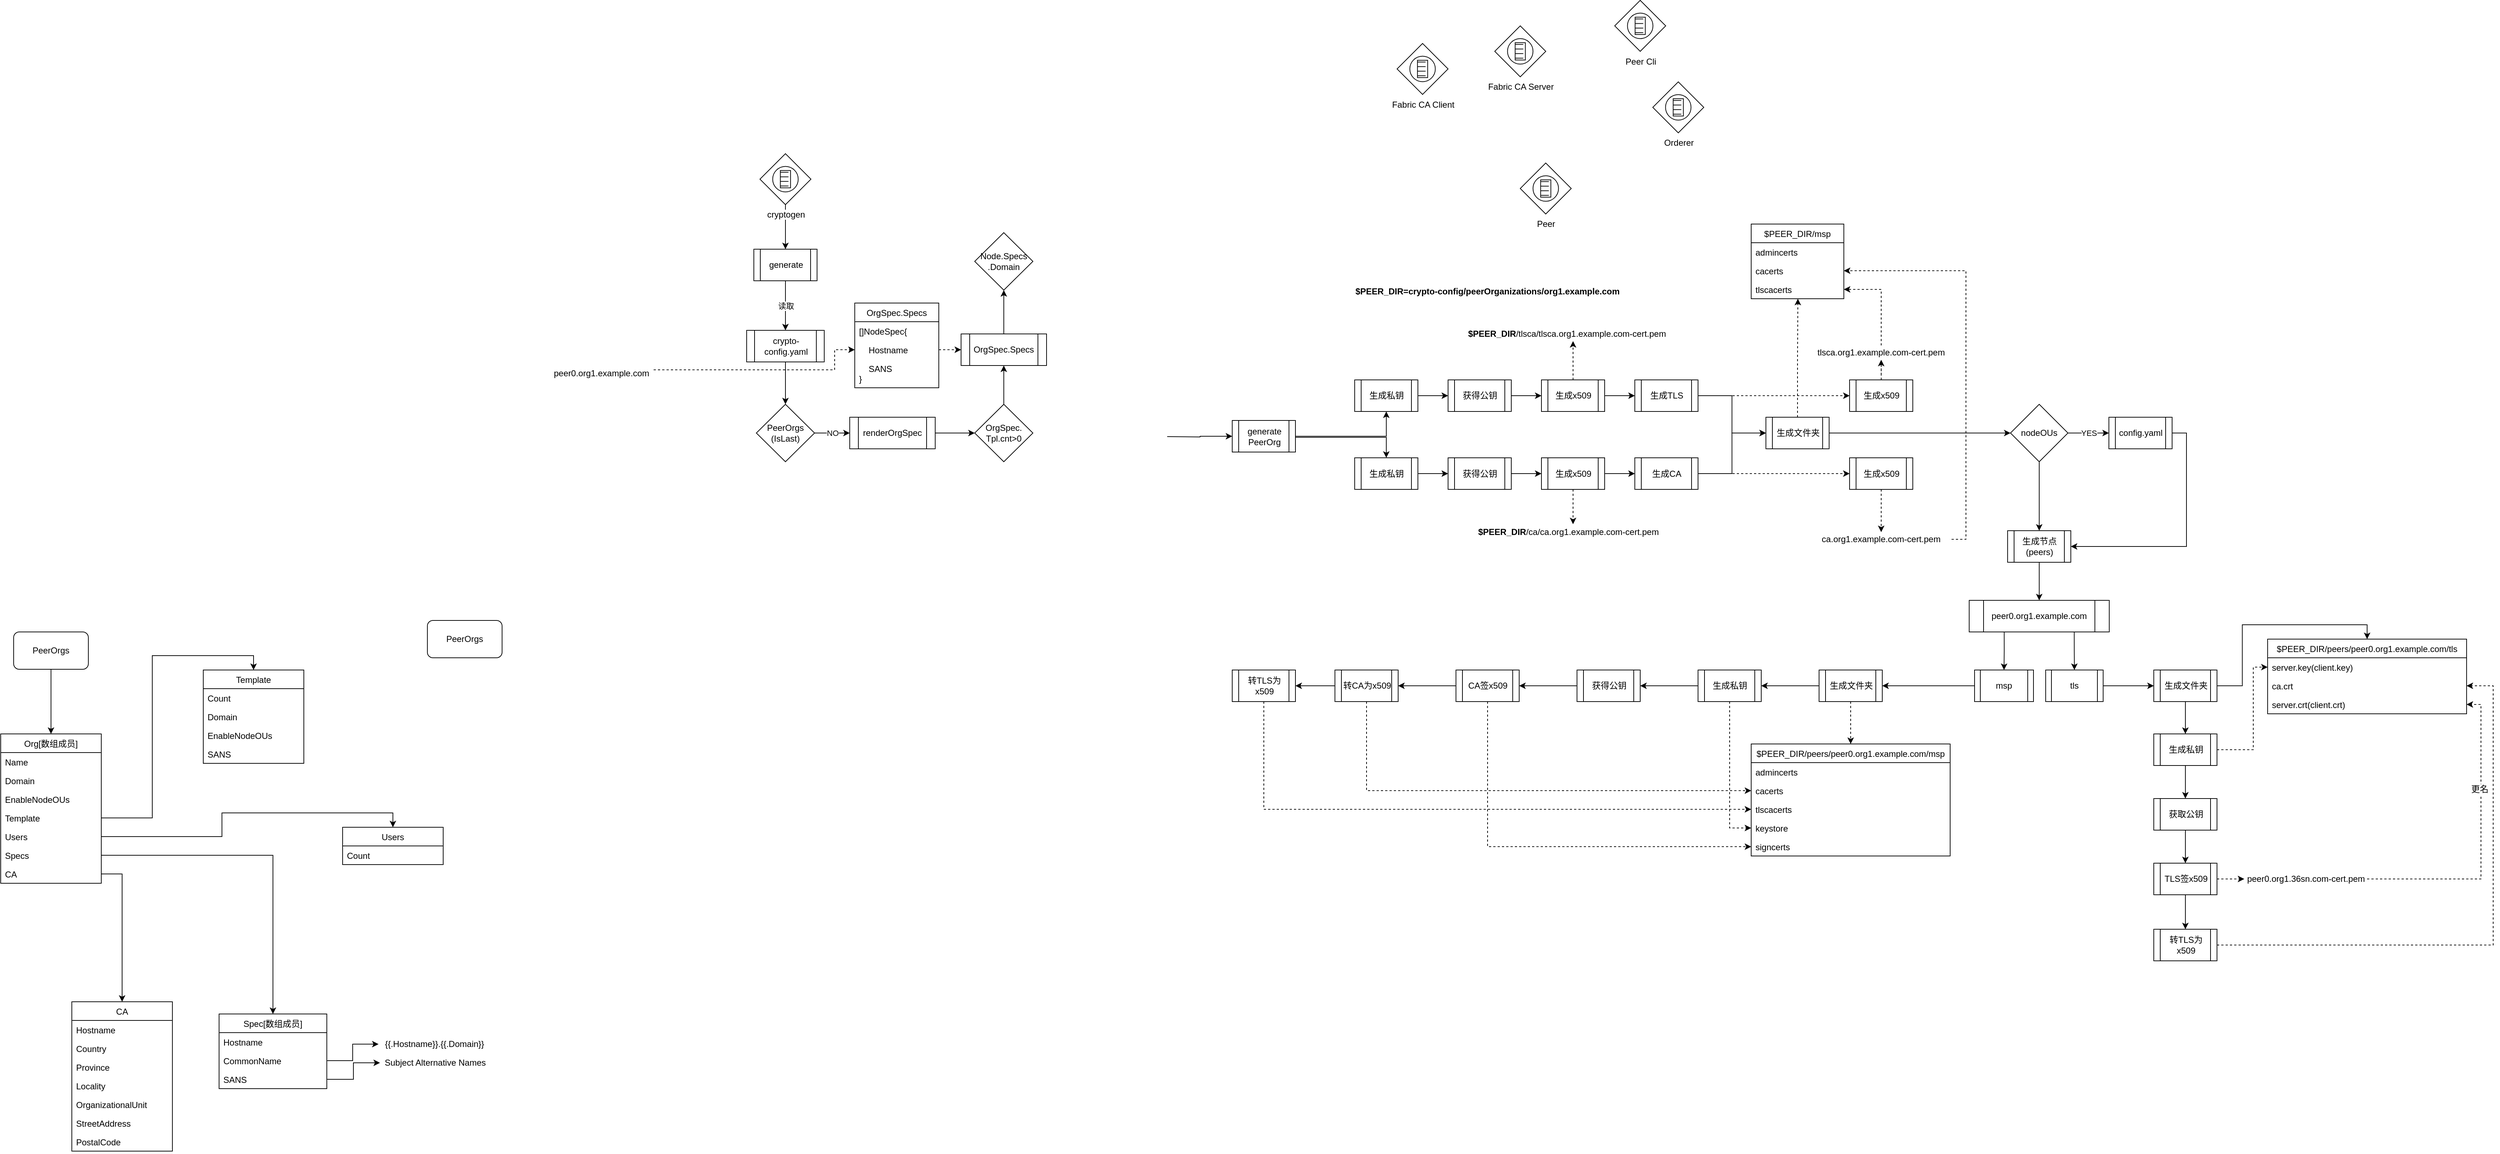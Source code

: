 <mxfile version="12.4.1" type="github" pages="1">
  <diagram id="f92AYcMgAs4UJ2Xm7mpZ" name="第 1 页">
    <mxGraphModel dx="3422" dy="794" grid="0" gridSize="10" guides="1" tooltips="1" connect="1" arrows="1" fold="1" page="0" pageScale="1" pageWidth="827" pageHeight="1169" math="0" shadow="0">
      <root>
        <mxCell id="0"/>
        <mxCell id="1" parent="0"/>
        <mxCell id="DQnRa8WI4qb7TQZ2dNu7-1" value="Fabric CA Server" style="shape=mxgraph.bpmn.shape;html=1;verticalLabelPosition=bottom;labelBackgroundColor=#ffffff;verticalAlign=top;align=center;perimeter=rhombusPerimeter;background=gateway;outlineConnect=0;outline=standard;symbol=conditional;" parent="1" vertex="1">
          <mxGeometry x="248" y="334" width="71" height="71" as="geometry"/>
        </mxCell>
        <mxCell id="DQnRa8WI4qb7TQZ2dNu7-2" value="Orderer" style="shape=mxgraph.bpmn.shape;html=1;verticalLabelPosition=bottom;labelBackgroundColor=#ffffff;verticalAlign=top;align=center;perimeter=rhombusPerimeter;background=gateway;outlineConnect=0;outline=standard;symbol=conditional;" parent="1" vertex="1">
          <mxGeometry x="468" y="412" width="71" height="71" as="geometry"/>
        </mxCell>
        <mxCell id="DQnRa8WI4qb7TQZ2dNu7-3" value="Peer&lt;br&gt;" style="shape=mxgraph.bpmn.shape;html=1;verticalLabelPosition=bottom;labelBackgroundColor=#ffffff;verticalAlign=top;align=center;perimeter=rhombusPerimeter;background=gateway;outlineConnect=0;outline=standard;symbol=conditional;" parent="1" vertex="1">
          <mxGeometry x="283.5" y="525" width="71" height="71" as="geometry"/>
        </mxCell>
        <mxCell id="DQnRa8WI4qb7TQZ2dNu7-4" value="Fabric CA Client&lt;br&gt;" style="shape=mxgraph.bpmn.shape;html=1;verticalLabelPosition=bottom;labelBackgroundColor=#ffffff;verticalAlign=top;align=center;perimeter=rhombusPerimeter;background=gateway;outlineConnect=0;outline=standard;symbol=conditional;" parent="1" vertex="1">
          <mxGeometry x="112" y="358.5" width="71" height="71" as="geometry"/>
        </mxCell>
        <mxCell id="DQnRa8WI4qb7TQZ2dNu7-5" value="Peer Cli" style="shape=mxgraph.bpmn.shape;html=1;verticalLabelPosition=bottom;labelBackgroundColor=#ffffff;verticalAlign=top;align=center;perimeter=rhombusPerimeter;background=gateway;outlineConnect=0;outline=standard;symbol=conditional;" parent="1" vertex="1">
          <mxGeometry x="415" y="298.5" width="71" height="71" as="geometry"/>
        </mxCell>
        <mxCell id="DQnRa8WI4qb7TQZ2dNu7-8" style="edgeStyle=orthogonalEdgeStyle;rounded=0;orthogonalLoop=1;jettySize=auto;html=1;exitX=0.994;exitY=0.534;exitDx=0;exitDy=0;exitPerimeter=0;" parent="1" source="2XtKdSQXf2IN935TtIKF-2" target="DQnRa8WI4qb7TQZ2dNu7-7" edge="1">
          <mxGeometry relative="1" as="geometry">
            <mxPoint x="-500" y="907" as="sourcePoint"/>
          </mxGeometry>
        </mxCell>
        <mxCell id="DQnRa8WI4qb7TQZ2dNu7-23" style="edgeStyle=orthogonalEdgeStyle;rounded=0;orthogonalLoop=1;jettySize=auto;html=1;exitX=1;exitY=0.5;exitDx=0;exitDy=0;" parent="1" source="2XtKdSQXf2IN935TtIKF-2" target="DQnRa8WI4qb7TQZ2dNu7-17" edge="1">
          <mxGeometry relative="1" as="geometry">
            <mxPoint x="-500" y="907" as="sourcePoint"/>
          </mxGeometry>
        </mxCell>
        <mxCell id="DQnRa8WI4qb7TQZ2dNu7-12" style="edgeStyle=orthogonalEdgeStyle;rounded=0;orthogonalLoop=1;jettySize=auto;html=1;exitX=1;exitY=0.5;exitDx=0;exitDy=0;" parent="1" source="DQnRa8WI4qb7TQZ2dNu7-7" target="DQnRa8WI4qb7TQZ2dNu7-10" edge="1">
          <mxGeometry relative="1" as="geometry"/>
        </mxCell>
        <mxCell id="DQnRa8WI4qb7TQZ2dNu7-7" value="生成私钥" style="shape=process;whiteSpace=wrap;html=1;backgroundOutline=1;" parent="1" vertex="1">
          <mxGeometry x="53" y="935.5" width="88" height="44" as="geometry"/>
        </mxCell>
        <mxCell id="DQnRa8WI4qb7TQZ2dNu7-13" style="edgeStyle=orthogonalEdgeStyle;rounded=0;orthogonalLoop=1;jettySize=auto;html=1;exitX=1;exitY=0.5;exitDx=0;exitDy=0;" parent="1" source="DQnRa8WI4qb7TQZ2dNu7-10" target="DQnRa8WI4qb7TQZ2dNu7-11" edge="1">
          <mxGeometry relative="1" as="geometry"/>
        </mxCell>
        <mxCell id="DQnRa8WI4qb7TQZ2dNu7-10" value="获得公钥" style="shape=process;whiteSpace=wrap;html=1;backgroundOutline=1;" parent="1" vertex="1">
          <mxGeometry x="183" y="935.5" width="88" height="44" as="geometry"/>
        </mxCell>
        <mxCell id="DQnRa8WI4qb7TQZ2dNu7-15" style="edgeStyle=orthogonalEdgeStyle;rounded=0;orthogonalLoop=1;jettySize=auto;html=1;exitX=1;exitY=0.5;exitDx=0;exitDy=0;" parent="1" source="DQnRa8WI4qb7TQZ2dNu7-11" target="DQnRa8WI4qb7TQZ2dNu7-14" edge="1">
          <mxGeometry relative="1" as="geometry"/>
        </mxCell>
        <mxCell id="DQnRa8WI4qb7TQZ2dNu7-25" style="edgeStyle=orthogonalEdgeStyle;rounded=0;orthogonalLoop=1;jettySize=auto;html=1;exitX=0.5;exitY=1;exitDx=0;exitDy=0;dashed=1;" parent="1" source="DQnRa8WI4qb7TQZ2dNu7-11" edge="1">
          <mxGeometry relative="1" as="geometry">
            <mxPoint x="357" y="1028" as="targetPoint"/>
            <Array as="points">
              <mxPoint x="357" y="993"/>
              <mxPoint x="357" y="993"/>
            </Array>
          </mxGeometry>
        </mxCell>
        <mxCell id="DQnRa8WI4qb7TQZ2dNu7-11" value="生成x509" style="shape=process;whiteSpace=wrap;html=1;backgroundOutline=1;" parent="1" vertex="1">
          <mxGeometry x="313" y="935.5" width="88" height="44" as="geometry"/>
        </mxCell>
        <mxCell id="iKKrUd_esFu9r2qwNutK-3" style="edgeStyle=orthogonalEdgeStyle;rounded=0;orthogonalLoop=1;jettySize=auto;html=1;exitX=1;exitY=0.5;exitDx=0;exitDy=0;entryX=0;entryY=0.5;entryDx=0;entryDy=0;" parent="1" source="DQnRa8WI4qb7TQZ2dNu7-14" target="iKKrUd_esFu9r2qwNutK-1" edge="1">
          <mxGeometry relative="1" as="geometry"/>
        </mxCell>
        <mxCell id="iKKrUd_esFu9r2qwNutK-34" style="edgeStyle=orthogonalEdgeStyle;rounded=0;orthogonalLoop=1;jettySize=auto;html=1;exitX=1;exitY=0.5;exitDx=0;exitDy=0;dashed=1;" parent="1" source="DQnRa8WI4qb7TQZ2dNu7-14" target="iKKrUd_esFu9r2qwNutK-13" edge="1">
          <mxGeometry relative="1" as="geometry"/>
        </mxCell>
        <mxCell id="DQnRa8WI4qb7TQZ2dNu7-14" value="生成CA" style="shape=process;whiteSpace=wrap;html=1;backgroundOutline=1;" parent="1" vertex="1">
          <mxGeometry x="443" y="935.5" width="88" height="44" as="geometry"/>
        </mxCell>
        <mxCell id="DQnRa8WI4qb7TQZ2dNu7-16" style="edgeStyle=orthogonalEdgeStyle;rounded=0;orthogonalLoop=1;jettySize=auto;html=1;exitX=1;exitY=0.5;exitDx=0;exitDy=0;" parent="1" source="DQnRa8WI4qb7TQZ2dNu7-17" target="DQnRa8WI4qb7TQZ2dNu7-19" edge="1">
          <mxGeometry relative="1" as="geometry"/>
        </mxCell>
        <mxCell id="DQnRa8WI4qb7TQZ2dNu7-17" value="生成私钥" style="shape=process;whiteSpace=wrap;html=1;backgroundOutline=1;" parent="1" vertex="1">
          <mxGeometry x="53" y="827" width="88" height="44" as="geometry"/>
        </mxCell>
        <mxCell id="DQnRa8WI4qb7TQZ2dNu7-18" style="edgeStyle=orthogonalEdgeStyle;rounded=0;orthogonalLoop=1;jettySize=auto;html=1;exitX=1;exitY=0.5;exitDx=0;exitDy=0;" parent="1" source="DQnRa8WI4qb7TQZ2dNu7-19" target="DQnRa8WI4qb7TQZ2dNu7-21" edge="1">
          <mxGeometry relative="1" as="geometry"/>
        </mxCell>
        <mxCell id="DQnRa8WI4qb7TQZ2dNu7-19" value="获得公钥" style="shape=process;whiteSpace=wrap;html=1;backgroundOutline=1;" parent="1" vertex="1">
          <mxGeometry x="183" y="827" width="88" height="44" as="geometry"/>
        </mxCell>
        <mxCell id="DQnRa8WI4qb7TQZ2dNu7-20" style="edgeStyle=orthogonalEdgeStyle;rounded=0;orthogonalLoop=1;jettySize=auto;html=1;exitX=1;exitY=0.5;exitDx=0;exitDy=0;" parent="1" source="DQnRa8WI4qb7TQZ2dNu7-21" target="DQnRa8WI4qb7TQZ2dNu7-22" edge="1">
          <mxGeometry relative="1" as="geometry"/>
        </mxCell>
        <mxCell id="DQnRa8WI4qb7TQZ2dNu7-27" style="edgeStyle=orthogonalEdgeStyle;rounded=0;orthogonalLoop=1;jettySize=auto;html=1;exitX=0.5;exitY=0;exitDx=0;exitDy=0;dashed=1;" parent="1" source="DQnRa8WI4qb7TQZ2dNu7-21" target="DQnRa8WI4qb7TQZ2dNu7-26" edge="1">
          <mxGeometry relative="1" as="geometry"/>
        </mxCell>
        <mxCell id="DQnRa8WI4qb7TQZ2dNu7-21" value="生成x509" style="shape=process;whiteSpace=wrap;html=1;backgroundOutline=1;" parent="1" vertex="1">
          <mxGeometry x="313" y="827" width="88" height="44" as="geometry"/>
        </mxCell>
        <mxCell id="iKKrUd_esFu9r2qwNutK-2" style="edgeStyle=orthogonalEdgeStyle;rounded=0;orthogonalLoop=1;jettySize=auto;html=1;exitX=1;exitY=0.5;exitDx=0;exitDy=0;entryX=0;entryY=0.5;entryDx=0;entryDy=0;" parent="1" source="DQnRa8WI4qb7TQZ2dNu7-22" target="iKKrUd_esFu9r2qwNutK-1" edge="1">
          <mxGeometry relative="1" as="geometry"/>
        </mxCell>
        <mxCell id="iKKrUd_esFu9r2qwNutK-33" style="edgeStyle=orthogonalEdgeStyle;rounded=0;orthogonalLoop=1;jettySize=auto;html=1;exitX=1;exitY=0.5;exitDx=0;exitDy=0;dashed=1;" parent="1" source="DQnRa8WI4qb7TQZ2dNu7-22" target="iKKrUd_esFu9r2qwNutK-17" edge="1">
          <mxGeometry relative="1" as="geometry"/>
        </mxCell>
        <mxCell id="DQnRa8WI4qb7TQZ2dNu7-22" value="生成TLS" style="shape=process;whiteSpace=wrap;html=1;backgroundOutline=1;" parent="1" vertex="1">
          <mxGeometry x="443" y="827" width="88" height="44" as="geometry"/>
        </mxCell>
        <mxCell id="DQnRa8WI4qb7TQZ2dNu7-24" value="&lt;span style=&quot;font-weight: 700 ; text-align: center&quot;&gt;$PEER_DIR&lt;/span&gt;/ca/ca.&lt;span style=&quot;text-align: center&quot;&gt;org1.example.com-cert.pem&lt;/span&gt;" style="text;html=1;strokeColor=none;fillColor=none;align=left;verticalAlign=middle;whiteSpace=wrap;rounded=0;" parent="1" vertex="1">
          <mxGeometry x="223" y="1029" width="268" height="20" as="geometry"/>
        </mxCell>
        <mxCell id="DQnRa8WI4qb7TQZ2dNu7-26" value="&lt;span style=&quot;font-weight: 700 ; text-align: center&quot;&gt;$PEER_DIR&lt;/span&gt;/tlsca/tlsca.&lt;span style=&quot;text-align: center&quot;&gt;org1.example.com-cert.pem&lt;/span&gt;" style="text;html=1;strokeColor=none;fillColor=none;align=left;verticalAlign=middle;whiteSpace=wrap;rounded=0;" parent="1" vertex="1">
          <mxGeometry x="209" y="753" width="296" height="20" as="geometry"/>
        </mxCell>
        <mxCell id="iKKrUd_esFu9r2qwNutK-39" style="edgeStyle=orthogonalEdgeStyle;rounded=0;orthogonalLoop=1;jettySize=auto;html=1;exitX=0.5;exitY=0;exitDx=0;exitDy=0;entryX=0.504;entryY=1;entryDx=0;entryDy=0;entryPerimeter=0;dashed=1;" parent="1" source="iKKrUd_esFu9r2qwNutK-1" target="iKKrUd_esFu9r2qwNutK-8" edge="1">
          <mxGeometry relative="1" as="geometry"/>
        </mxCell>
        <mxCell id="iKKrUd_esFu9r2qwNutK-40" style="edgeStyle=orthogonalEdgeStyle;rounded=0;orthogonalLoop=1;jettySize=auto;html=1;exitX=1;exitY=0.5;exitDx=0;exitDy=0;entryX=0;entryY=0.5;entryDx=0;entryDy=0;" parent="1" source="iKKrUd_esFu9r2qwNutK-1" target="iKKrUd_esFu9r2qwNutK-41" edge="1">
          <mxGeometry relative="1" as="geometry">
            <mxPoint x="981" y="901" as="targetPoint"/>
          </mxGeometry>
        </mxCell>
        <mxCell id="iKKrUd_esFu9r2qwNutK-1" value="生成文件夹" style="shape=process;whiteSpace=wrap;html=1;backgroundOutline=1;" parent="1" vertex="1">
          <mxGeometry x="625.5" y="879" width="88" height="44" as="geometry"/>
        </mxCell>
        <mxCell id="iKKrUd_esFu9r2qwNutK-5" value="$PEER_DIR/msp" style="swimlane;fontStyle=0;childLayout=stackLayout;horizontal=1;startSize=26;fillColor=none;horizontalStack=0;resizeParent=1;resizeParentMax=0;resizeLast=0;collapsible=1;marginBottom=0;" parent="1" vertex="1">
          <mxGeometry x="605" y="610" width="129" height="104" as="geometry"/>
        </mxCell>
        <mxCell id="iKKrUd_esFu9r2qwNutK-6" value="admincerts" style="text;strokeColor=none;fillColor=none;align=left;verticalAlign=top;spacingLeft=4;spacingRight=4;overflow=hidden;rotatable=0;points=[[0,0.5],[1,0.5]];portConstraint=eastwest;" parent="iKKrUd_esFu9r2qwNutK-5" vertex="1">
          <mxGeometry y="26" width="129" height="26" as="geometry"/>
        </mxCell>
        <mxCell id="iKKrUd_esFu9r2qwNutK-7" value="cacerts" style="text;strokeColor=none;fillColor=none;align=left;verticalAlign=top;spacingLeft=4;spacingRight=4;overflow=hidden;rotatable=0;points=[[0,0.5],[1,0.5]];portConstraint=eastwest;" parent="iKKrUd_esFu9r2qwNutK-5" vertex="1">
          <mxGeometry y="52" width="129" height="26" as="geometry"/>
        </mxCell>
        <mxCell id="iKKrUd_esFu9r2qwNutK-8" value="tlscacerts" style="text;strokeColor=none;fillColor=none;align=left;verticalAlign=top;spacingLeft=4;spacingRight=4;overflow=hidden;rotatable=0;points=[[0,0.5],[1,0.5]];portConstraint=eastwest;" parent="iKKrUd_esFu9r2qwNutK-5" vertex="1">
          <mxGeometry y="78" width="129" height="26" as="geometry"/>
        </mxCell>
        <mxCell id="iKKrUd_esFu9r2qwNutK-12" value="$PEER_DIR=&lt;span style=&quot;text-align: left&quot;&gt;crypto-config/peerOrganizations/org1.example.com&lt;/span&gt;" style="text;html=1;strokeColor=none;fillColor=none;align=center;verticalAlign=middle;whiteSpace=wrap;rounded=0;fontStyle=1" parent="1" vertex="1">
          <mxGeometry x="47" y="694" width="382" height="20" as="geometry"/>
        </mxCell>
        <mxCell id="iKKrUd_esFu9r2qwNutK-35" style="edgeStyle=orthogonalEdgeStyle;rounded=0;orthogonalLoop=1;jettySize=auto;html=1;exitX=0.5;exitY=1;exitDx=0;exitDy=0;entryX=0.5;entryY=0;entryDx=0;entryDy=0;dashed=1;" parent="1" source="iKKrUd_esFu9r2qwNutK-13" target="iKKrUd_esFu9r2qwNutK-31" edge="1">
          <mxGeometry relative="1" as="geometry"/>
        </mxCell>
        <mxCell id="iKKrUd_esFu9r2qwNutK-13" value="生成x509" style="shape=process;whiteSpace=wrap;html=1;backgroundOutline=1;" parent="1" vertex="1">
          <mxGeometry x="742" y="935.5" width="88" height="44" as="geometry"/>
        </mxCell>
        <mxCell id="iKKrUd_esFu9r2qwNutK-36" style="edgeStyle=orthogonalEdgeStyle;rounded=0;orthogonalLoop=1;jettySize=auto;html=1;exitX=0.5;exitY=0;exitDx=0;exitDy=0;dashed=1;" parent="1" source="iKKrUd_esFu9r2qwNutK-17" target="iKKrUd_esFu9r2qwNutK-29" edge="1">
          <mxGeometry relative="1" as="geometry"/>
        </mxCell>
        <mxCell id="iKKrUd_esFu9r2qwNutK-17" value="生成x509" style="shape=process;whiteSpace=wrap;html=1;backgroundOutline=1;" parent="1" vertex="1">
          <mxGeometry x="742" y="827" width="88" height="44" as="geometry"/>
        </mxCell>
        <mxCell id="iKKrUd_esFu9r2qwNutK-37" style="edgeStyle=orthogonalEdgeStyle;rounded=0;orthogonalLoop=1;jettySize=auto;html=1;exitX=0.5;exitY=0;exitDx=0;exitDy=0;entryX=1;entryY=0.5;entryDx=0;entryDy=0;dashed=1;" parent="1" source="iKKrUd_esFu9r2qwNutK-29" target="iKKrUd_esFu9r2qwNutK-8" edge="1">
          <mxGeometry relative="1" as="geometry"/>
        </mxCell>
        <mxCell id="iKKrUd_esFu9r2qwNutK-29" value="&lt;span style=&quot;text-align: left&quot;&gt;tlsca.&lt;/span&gt;org1.example.com-cert.pem" style="text;html=1;strokeColor=none;fillColor=none;align=center;verticalAlign=middle;whiteSpace=wrap;rounded=0;" parent="1" vertex="1">
          <mxGeometry x="688" y="779" width="196" height="20" as="geometry"/>
        </mxCell>
        <mxCell id="iKKrUd_esFu9r2qwNutK-38" style="edgeStyle=orthogonalEdgeStyle;rounded=0;orthogonalLoop=1;jettySize=auto;html=1;exitX=1;exitY=0.5;exitDx=0;exitDy=0;entryX=1;entryY=0.5;entryDx=0;entryDy=0;dashed=1;" parent="1" source="iKKrUd_esFu9r2qwNutK-31" target="iKKrUd_esFu9r2qwNutK-7" edge="1">
          <mxGeometry relative="1" as="geometry"/>
        </mxCell>
        <mxCell id="iKKrUd_esFu9r2qwNutK-31" value="&lt;span style=&quot;text-align: left&quot;&gt;ca.&lt;/span&gt;org1.example.com-cert.pem" style="text;html=1;strokeColor=none;fillColor=none;align=center;verticalAlign=middle;whiteSpace=wrap;rounded=0;" parent="1" vertex="1">
          <mxGeometry x="688" y="1039" width="196" height="20" as="geometry"/>
        </mxCell>
        <mxCell id="iKKrUd_esFu9r2qwNutK-43" value="YES" style="edgeStyle=orthogonalEdgeStyle;rounded=0;orthogonalLoop=1;jettySize=auto;html=1;exitX=1;exitY=0.5;exitDx=0;exitDy=0;entryX=0;entryY=0.5;entryDx=0;entryDy=0;" parent="1" source="iKKrUd_esFu9r2qwNutK-41" target="iKKrUd_esFu9r2qwNutK-42" edge="1">
          <mxGeometry relative="1" as="geometry"/>
        </mxCell>
        <mxCell id="iKKrUd_esFu9r2qwNutK-45" style="edgeStyle=orthogonalEdgeStyle;rounded=0;orthogonalLoop=1;jettySize=auto;html=1;exitX=0.5;exitY=1;exitDx=0;exitDy=0;" parent="1" source="iKKrUd_esFu9r2qwNutK-41" target="iKKrUd_esFu9r2qwNutK-44" edge="1">
          <mxGeometry relative="1" as="geometry"/>
        </mxCell>
        <mxCell id="iKKrUd_esFu9r2qwNutK-41" value="nodeOUs" style="rhombus;whiteSpace=wrap;html=1;" parent="1" vertex="1">
          <mxGeometry x="966" y="861" width="80" height="80" as="geometry"/>
        </mxCell>
        <mxCell id="iKKrUd_esFu9r2qwNutK-46" style="edgeStyle=orthogonalEdgeStyle;rounded=0;orthogonalLoop=1;jettySize=auto;html=1;exitX=1;exitY=0.5;exitDx=0;exitDy=0;entryX=1;entryY=0.5;entryDx=0;entryDy=0;" parent="1" source="iKKrUd_esFu9r2qwNutK-42" target="iKKrUd_esFu9r2qwNutK-44" edge="1">
          <mxGeometry relative="1" as="geometry"/>
        </mxCell>
        <mxCell id="iKKrUd_esFu9r2qwNutK-42" value="config.yaml" style="shape=process;whiteSpace=wrap;html=1;backgroundOutline=1;" parent="1" vertex="1">
          <mxGeometry x="1103" y="879" width="88" height="44" as="geometry"/>
        </mxCell>
        <mxCell id="iKKrUd_esFu9r2qwNutK-48" style="edgeStyle=orthogonalEdgeStyle;rounded=0;orthogonalLoop=1;jettySize=auto;html=1;exitX=0.5;exitY=1;exitDx=0;exitDy=0;" parent="1" source="iKKrUd_esFu9r2qwNutK-44" target="iKKrUd_esFu9r2qwNutK-47" edge="1">
          <mxGeometry relative="1" as="geometry"/>
        </mxCell>
        <mxCell id="iKKrUd_esFu9r2qwNutK-44" value="生成节点(peers)" style="shape=process;whiteSpace=wrap;html=1;backgroundOutline=1;" parent="1" vertex="1">
          <mxGeometry x="962" y="1037" width="88" height="44" as="geometry"/>
        </mxCell>
        <mxCell id="iKKrUd_esFu9r2qwNutK-51" style="edgeStyle=orthogonalEdgeStyle;rounded=0;orthogonalLoop=1;jettySize=auto;html=1;exitX=0.25;exitY=1;exitDx=0;exitDy=0;" parent="1" source="iKKrUd_esFu9r2qwNutK-47" target="iKKrUd_esFu9r2qwNutK-49" edge="1">
          <mxGeometry relative="1" as="geometry"/>
        </mxCell>
        <mxCell id="iKKrUd_esFu9r2qwNutK-52" style="edgeStyle=orthogonalEdgeStyle;rounded=0;orthogonalLoop=1;jettySize=auto;html=1;exitX=0.75;exitY=1;exitDx=0;exitDy=0;" parent="1" source="iKKrUd_esFu9r2qwNutK-47" target="iKKrUd_esFu9r2qwNutK-50" edge="1">
          <mxGeometry relative="1" as="geometry"/>
        </mxCell>
        <mxCell id="iKKrUd_esFu9r2qwNutK-47" value="peer0.org1.example.com" style="shape=process;whiteSpace=wrap;html=1;backgroundOutline=1;" parent="1" vertex="1">
          <mxGeometry x="908.5" y="1134" width="195" height="44" as="geometry"/>
        </mxCell>
        <mxCell id="iKKrUd_esFu9r2qwNutK-54" style="edgeStyle=orthogonalEdgeStyle;rounded=0;orthogonalLoop=1;jettySize=auto;html=1;exitX=0;exitY=0.5;exitDx=0;exitDy=0;entryX=1;entryY=0.5;entryDx=0;entryDy=0;" parent="1" source="iKKrUd_esFu9r2qwNutK-49" target="iKKrUd_esFu9r2qwNutK-53" edge="1">
          <mxGeometry relative="1" as="geometry"/>
        </mxCell>
        <mxCell id="iKKrUd_esFu9r2qwNutK-49" value="msp" style="shape=process;whiteSpace=wrap;html=1;backgroundOutline=1;" parent="1" vertex="1">
          <mxGeometry x="916" y="1231" width="82" height="44" as="geometry"/>
        </mxCell>
        <mxCell id="iKKrUd_esFu9r2qwNutK-82" style="edgeStyle=orthogonalEdgeStyle;rounded=0;orthogonalLoop=1;jettySize=auto;html=1;exitX=1;exitY=0.5;exitDx=0;exitDy=0;" parent="1" source="iKKrUd_esFu9r2qwNutK-50" target="iKKrUd_esFu9r2qwNutK-81" edge="1">
          <mxGeometry relative="1" as="geometry"/>
        </mxCell>
        <mxCell id="iKKrUd_esFu9r2qwNutK-50" value="tls" style="shape=process;whiteSpace=wrap;html=1;backgroundOutline=1;" parent="1" vertex="1">
          <mxGeometry x="1015" y="1231" width="80" height="44" as="geometry"/>
        </mxCell>
        <mxCell id="iKKrUd_esFu9r2qwNutK-60" style="edgeStyle=orthogonalEdgeStyle;rounded=0;orthogonalLoop=1;jettySize=auto;html=1;exitX=0.5;exitY=1;exitDx=0;exitDy=0;dashed=1;" parent="1" source="iKKrUd_esFu9r2qwNutK-53" target="iKKrUd_esFu9r2qwNutK-56" edge="1">
          <mxGeometry relative="1" as="geometry"/>
        </mxCell>
        <mxCell id="iKKrUd_esFu9r2qwNutK-64" style="edgeStyle=orthogonalEdgeStyle;rounded=0;orthogonalLoop=1;jettySize=auto;html=1;exitX=0;exitY=0.5;exitDx=0;exitDy=0;" parent="1" source="iKKrUd_esFu9r2qwNutK-53" target="iKKrUd_esFu9r2qwNutK-63" edge="1">
          <mxGeometry relative="1" as="geometry"/>
        </mxCell>
        <mxCell id="iKKrUd_esFu9r2qwNutK-53" value="生成文件夹" style="shape=process;whiteSpace=wrap;html=1;backgroundOutline=1;" parent="1" vertex="1">
          <mxGeometry x="699.5" y="1231" width="88" height="44" as="geometry"/>
        </mxCell>
        <mxCell id="iKKrUd_esFu9r2qwNutK-56" value="$PEER_DIR/peers/peer0.org1.example.com/msp" style="swimlane;fontStyle=0;childLayout=stackLayout;horizontal=1;startSize=26;fillColor=none;horizontalStack=0;resizeParent=1;resizeParentMax=0;resizeLast=0;collapsible=1;marginBottom=0;" parent="1" vertex="1">
          <mxGeometry x="605" y="1334" width="277" height="156" as="geometry"/>
        </mxCell>
        <mxCell id="iKKrUd_esFu9r2qwNutK-57" value="admincerts" style="text;strokeColor=none;fillColor=none;align=left;verticalAlign=top;spacingLeft=4;spacingRight=4;overflow=hidden;rotatable=0;points=[[0,0.5],[1,0.5]];portConstraint=eastwest;" parent="iKKrUd_esFu9r2qwNutK-56" vertex="1">
          <mxGeometry y="26" width="277" height="26" as="geometry"/>
        </mxCell>
        <mxCell id="iKKrUd_esFu9r2qwNutK-58" value="cacerts" style="text;strokeColor=none;fillColor=none;align=left;verticalAlign=top;spacingLeft=4;spacingRight=4;overflow=hidden;rotatable=0;points=[[0,0.5],[1,0.5]];portConstraint=eastwest;" parent="iKKrUd_esFu9r2qwNutK-56" vertex="1">
          <mxGeometry y="52" width="277" height="26" as="geometry"/>
        </mxCell>
        <mxCell id="iKKrUd_esFu9r2qwNutK-59" value="tlscacerts" style="text;strokeColor=none;fillColor=none;align=left;verticalAlign=top;spacingLeft=4;spacingRight=4;overflow=hidden;rotatable=0;points=[[0,0.5],[1,0.5]];portConstraint=eastwest;" parent="iKKrUd_esFu9r2qwNutK-56" vertex="1">
          <mxGeometry y="78" width="277" height="26" as="geometry"/>
        </mxCell>
        <mxCell id="iKKrUd_esFu9r2qwNutK-61" value="keystore" style="text;strokeColor=none;fillColor=none;align=left;verticalAlign=top;spacingLeft=4;spacingRight=4;overflow=hidden;rotatable=0;points=[[0,0.5],[1,0.5]];portConstraint=eastwest;" parent="iKKrUd_esFu9r2qwNutK-56" vertex="1">
          <mxGeometry y="104" width="277" height="26" as="geometry"/>
        </mxCell>
        <mxCell id="iKKrUd_esFu9r2qwNutK-62" value="signcerts" style="text;strokeColor=none;fillColor=none;align=left;verticalAlign=top;spacingLeft=4;spacingRight=4;overflow=hidden;rotatable=0;points=[[0,0.5],[1,0.5]];portConstraint=eastwest;" parent="iKKrUd_esFu9r2qwNutK-56" vertex="1">
          <mxGeometry y="130" width="277" height="26" as="geometry"/>
        </mxCell>
        <mxCell id="iKKrUd_esFu9r2qwNutK-65" style="edgeStyle=orthogonalEdgeStyle;rounded=0;orthogonalLoop=1;jettySize=auto;html=1;exitX=0.5;exitY=1;exitDx=0;exitDy=0;entryX=0;entryY=0.5;entryDx=0;entryDy=0;dashed=1;" parent="1" source="iKKrUd_esFu9r2qwNutK-63" target="iKKrUd_esFu9r2qwNutK-61" edge="1">
          <mxGeometry relative="1" as="geometry"/>
        </mxCell>
        <mxCell id="iKKrUd_esFu9r2qwNutK-67" style="edgeStyle=orthogonalEdgeStyle;rounded=0;orthogonalLoop=1;jettySize=auto;html=1;exitX=0;exitY=0.5;exitDx=0;exitDy=0;" parent="1" source="iKKrUd_esFu9r2qwNutK-63" target="iKKrUd_esFu9r2qwNutK-66" edge="1">
          <mxGeometry relative="1" as="geometry"/>
        </mxCell>
        <mxCell id="iKKrUd_esFu9r2qwNutK-63" value="生成私钥" style="shape=process;whiteSpace=wrap;html=1;backgroundOutline=1;" parent="1" vertex="1">
          <mxGeometry x="531" y="1231" width="88" height="44" as="geometry"/>
        </mxCell>
        <mxCell id="iKKrUd_esFu9r2qwNutK-69" style="edgeStyle=orthogonalEdgeStyle;rounded=0;orthogonalLoop=1;jettySize=auto;html=1;exitX=0;exitY=0.5;exitDx=0;exitDy=0;" parent="1" source="iKKrUd_esFu9r2qwNutK-66" target="iKKrUd_esFu9r2qwNutK-68" edge="1">
          <mxGeometry relative="1" as="geometry"/>
        </mxCell>
        <mxCell id="iKKrUd_esFu9r2qwNutK-66" value="获得公钥" style="shape=process;whiteSpace=wrap;html=1;backgroundOutline=1;" parent="1" vertex="1">
          <mxGeometry x="362.5" y="1231" width="88" height="44" as="geometry"/>
        </mxCell>
        <mxCell id="iKKrUd_esFu9r2qwNutK-70" style="edgeStyle=orthogonalEdgeStyle;rounded=0;orthogonalLoop=1;jettySize=auto;html=1;exitX=0.5;exitY=1;exitDx=0;exitDy=0;entryX=0;entryY=0.5;entryDx=0;entryDy=0;dashed=1;" parent="1" source="iKKrUd_esFu9r2qwNutK-68" target="iKKrUd_esFu9r2qwNutK-62" edge="1">
          <mxGeometry relative="1" as="geometry"/>
        </mxCell>
        <mxCell id="iKKrUd_esFu9r2qwNutK-98" style="edgeStyle=orthogonalEdgeStyle;rounded=0;orthogonalLoop=1;jettySize=auto;html=1;exitX=0;exitY=0.5;exitDx=0;exitDy=0;" parent="1" source="iKKrUd_esFu9r2qwNutK-68" target="iKKrUd_esFu9r2qwNutK-97" edge="1">
          <mxGeometry relative="1" as="geometry"/>
        </mxCell>
        <mxCell id="iKKrUd_esFu9r2qwNutK-68" value="CA签x509" style="shape=process;whiteSpace=wrap;html=1;backgroundOutline=1;" parent="1" vertex="1">
          <mxGeometry x="194" y="1231" width="88" height="44" as="geometry"/>
        </mxCell>
        <mxCell id="iKKrUd_esFu9r2qwNutK-75" value="$PEER_DIR/peers/peer0.org1.example.com/tls" style="swimlane;fontStyle=0;childLayout=stackLayout;horizontal=1;startSize=26;fillColor=none;horizontalStack=0;resizeParent=1;resizeParentMax=0;resizeLast=0;collapsible=1;marginBottom=0;" parent="1" vertex="1">
          <mxGeometry x="1324" y="1188" width="277" height="104" as="geometry"/>
        </mxCell>
        <mxCell id="iKKrUd_esFu9r2qwNutK-78" value="server.key(client.key)" style="text;strokeColor=none;fillColor=none;align=left;verticalAlign=top;spacingLeft=4;spacingRight=4;overflow=hidden;rotatable=0;points=[[0,0.5],[1,0.5]];portConstraint=eastwest;" parent="iKKrUd_esFu9r2qwNutK-75" vertex="1">
          <mxGeometry y="26" width="277" height="26" as="geometry"/>
        </mxCell>
        <mxCell id="iKKrUd_esFu9r2qwNutK-79" value="ca.crt" style="text;strokeColor=none;fillColor=none;align=left;verticalAlign=top;spacingLeft=4;spacingRight=4;overflow=hidden;rotatable=0;points=[[0,0.5],[1,0.5]];portConstraint=eastwest;" parent="iKKrUd_esFu9r2qwNutK-75" vertex="1">
          <mxGeometry y="52" width="277" height="26" as="geometry"/>
        </mxCell>
        <mxCell id="iKKrUd_esFu9r2qwNutK-80" value="server.crt(client.crt)" style="text;strokeColor=none;fillColor=none;align=left;verticalAlign=top;spacingLeft=4;spacingRight=4;overflow=hidden;rotatable=0;points=[[0,0.5],[1,0.5]];portConstraint=eastwest;" parent="iKKrUd_esFu9r2qwNutK-75" vertex="1">
          <mxGeometry y="78" width="277" height="26" as="geometry"/>
        </mxCell>
        <mxCell id="iKKrUd_esFu9r2qwNutK-83" style="edgeStyle=orthogonalEdgeStyle;rounded=0;orthogonalLoop=1;jettySize=auto;html=1;exitX=1;exitY=0.5;exitDx=0;exitDy=0;entryX=0.5;entryY=0;entryDx=0;entryDy=0;" parent="1" source="iKKrUd_esFu9r2qwNutK-81" target="iKKrUd_esFu9r2qwNutK-75" edge="1">
          <mxGeometry relative="1" as="geometry"/>
        </mxCell>
        <mxCell id="iKKrUd_esFu9r2qwNutK-85" style="edgeStyle=orthogonalEdgeStyle;rounded=0;orthogonalLoop=1;jettySize=auto;html=1;exitX=0.5;exitY=1;exitDx=0;exitDy=0;" parent="1" source="iKKrUd_esFu9r2qwNutK-81" target="iKKrUd_esFu9r2qwNutK-84" edge="1">
          <mxGeometry relative="1" as="geometry"/>
        </mxCell>
        <mxCell id="iKKrUd_esFu9r2qwNutK-81" value="生成文件夹" style="shape=process;whiteSpace=wrap;html=1;backgroundOutline=1;" parent="1" vertex="1">
          <mxGeometry x="1165.5" y="1231" width="88" height="44" as="geometry"/>
        </mxCell>
        <mxCell id="iKKrUd_esFu9r2qwNutK-103" style="edgeStyle=orthogonalEdgeStyle;rounded=0;orthogonalLoop=1;jettySize=auto;html=1;exitX=1;exitY=0.5;exitDx=0;exitDy=0;dashed=1;" parent="1" source="iKKrUd_esFu9r2qwNutK-84" target="iKKrUd_esFu9r2qwNutK-78" edge="1">
          <mxGeometry relative="1" as="geometry">
            <Array as="points">
              <mxPoint x="1304" y="1342"/>
              <mxPoint x="1304" y="1227"/>
            </Array>
          </mxGeometry>
        </mxCell>
        <mxCell id="iKKrUd_esFu9r2qwNutK-105" style="edgeStyle=orthogonalEdgeStyle;rounded=0;orthogonalLoop=1;jettySize=auto;html=1;exitX=0.5;exitY=1;exitDx=0;exitDy=0;entryX=0.5;entryY=0;entryDx=0;entryDy=0;" parent="1" source="iKKrUd_esFu9r2qwNutK-84" target="iKKrUd_esFu9r2qwNutK-104" edge="1">
          <mxGeometry relative="1" as="geometry"/>
        </mxCell>
        <mxCell id="iKKrUd_esFu9r2qwNutK-84" value="生成私钥" style="shape=process;whiteSpace=wrap;html=1;backgroundOutline=1;" parent="1" vertex="1">
          <mxGeometry x="1165.5" y="1320" width="88" height="44" as="geometry"/>
        </mxCell>
        <mxCell id="iKKrUd_esFu9r2qwNutK-89" style="edgeStyle=orthogonalEdgeStyle;rounded=0;orthogonalLoop=1;jettySize=auto;html=1;exitX=1;exitY=0.5;exitDx=0;exitDy=0;dashed=1;entryX=0;entryY=0.5;entryDx=0;entryDy=0;" parent="1" source="iKKrUd_esFu9r2qwNutK-86" target="iKKrUd_esFu9r2qwNutK-88" edge="1">
          <mxGeometry relative="1" as="geometry">
            <mxPoint x="1289" y="1522" as="targetPoint"/>
          </mxGeometry>
        </mxCell>
        <mxCell id="iKKrUd_esFu9r2qwNutK-96" style="edgeStyle=orthogonalEdgeStyle;rounded=0;orthogonalLoop=1;jettySize=auto;html=1;exitX=0.5;exitY=1;exitDx=0;exitDy=0;entryX=0.5;entryY=0;entryDx=0;entryDy=0;" parent="1" source="iKKrUd_esFu9r2qwNutK-86" target="iKKrUd_esFu9r2qwNutK-94" edge="1">
          <mxGeometry relative="1" as="geometry"/>
        </mxCell>
        <mxCell id="iKKrUd_esFu9r2qwNutK-86" value="TLS签x509" style="shape=process;whiteSpace=wrap;html=1;backgroundOutline=1;" parent="1" vertex="1">
          <mxGeometry x="1165.5" y="1500" width="88" height="44" as="geometry"/>
        </mxCell>
        <mxCell id="iKKrUd_esFu9r2qwNutK-90" style="edgeStyle=orthogonalEdgeStyle;rounded=0;orthogonalLoop=1;jettySize=auto;html=1;exitX=1;exitY=0.5;exitDx=0;exitDy=0;entryX=1;entryY=0.5;entryDx=0;entryDy=0;dashed=1;" parent="1" source="iKKrUd_esFu9r2qwNutK-88" target="iKKrUd_esFu9r2qwNutK-80" edge="1">
          <mxGeometry relative="1" as="geometry">
            <Array as="points">
              <mxPoint x="1621" y="1522"/>
              <mxPoint x="1621" y="1279"/>
            </Array>
          </mxGeometry>
        </mxCell>
        <mxCell id="iKKrUd_esFu9r2qwNutK-91" value="更名" style="text;html=1;align=center;verticalAlign=middle;resizable=0;points=[];;labelBackgroundColor=#ffffff;" parent="iKKrUd_esFu9r2qwNutK-90" vertex="1" connectable="0">
          <mxGeometry x="0.345" y="2" relative="1" as="geometry">
            <mxPoint as="offset"/>
          </mxGeometry>
        </mxCell>
        <mxCell id="iKKrUd_esFu9r2qwNutK-88" value="&lt;div style=&quot;text-align: left&quot;&gt;&lt;span&gt;peer0.org1.36sn.com-cert.pem&lt;/span&gt;&lt;/div&gt;" style="text;html=1;strokeColor=none;fillColor=none;align=center;verticalAlign=middle;whiteSpace=wrap;rounded=0;" parent="1" vertex="1">
          <mxGeometry x="1291.5" y="1512" width="171" height="20" as="geometry"/>
        </mxCell>
        <mxCell id="iKKrUd_esFu9r2qwNutK-95" style="edgeStyle=orthogonalEdgeStyle;rounded=0;orthogonalLoop=1;jettySize=auto;html=1;exitX=1;exitY=0.5;exitDx=0;exitDy=0;dashed=1;entryX=1;entryY=0.5;entryDx=0;entryDy=0;" parent="1" source="iKKrUd_esFu9r2qwNutK-94" target="iKKrUd_esFu9r2qwNutK-79" edge="1">
          <mxGeometry relative="1" as="geometry">
            <mxPoint x="1644" y="1261" as="targetPoint"/>
            <Array as="points">
              <mxPoint x="1638" y="1614"/>
              <mxPoint x="1638" y="1253"/>
            </Array>
          </mxGeometry>
        </mxCell>
        <mxCell id="iKKrUd_esFu9r2qwNutK-94" value="转TLS为x509" style="shape=process;whiteSpace=wrap;html=1;backgroundOutline=1;" parent="1" vertex="1">
          <mxGeometry x="1165.5" y="1592" width="88" height="44" as="geometry"/>
        </mxCell>
        <mxCell id="iKKrUd_esFu9r2qwNutK-99" style="edgeStyle=orthogonalEdgeStyle;rounded=0;orthogonalLoop=1;jettySize=auto;html=1;exitX=0.5;exitY=1;exitDx=0;exitDy=0;entryX=0;entryY=0.5;entryDx=0;entryDy=0;dashed=1;" parent="1" source="iKKrUd_esFu9r2qwNutK-97" target="iKKrUd_esFu9r2qwNutK-58" edge="1">
          <mxGeometry relative="1" as="geometry"/>
        </mxCell>
        <mxCell id="iKKrUd_esFu9r2qwNutK-102" style="edgeStyle=orthogonalEdgeStyle;rounded=0;orthogonalLoop=1;jettySize=auto;html=1;exitX=0;exitY=0.5;exitDx=0;exitDy=0;" parent="1" source="iKKrUd_esFu9r2qwNutK-97" target="iKKrUd_esFu9r2qwNutK-100" edge="1">
          <mxGeometry relative="1" as="geometry"/>
        </mxCell>
        <mxCell id="iKKrUd_esFu9r2qwNutK-97" value="转CA为x509" style="shape=process;whiteSpace=wrap;html=1;backgroundOutline=1;" parent="1" vertex="1">
          <mxGeometry x="25.5" y="1231" width="88" height="44" as="geometry"/>
        </mxCell>
        <mxCell id="iKKrUd_esFu9r2qwNutK-101" style="edgeStyle=orthogonalEdgeStyle;rounded=0;orthogonalLoop=1;jettySize=auto;html=1;exitX=0.5;exitY=1;exitDx=0;exitDy=0;dashed=1;" parent="1" source="iKKrUd_esFu9r2qwNutK-100" target="iKKrUd_esFu9r2qwNutK-59" edge="1">
          <mxGeometry relative="1" as="geometry"/>
        </mxCell>
        <mxCell id="iKKrUd_esFu9r2qwNutK-100" value="转TLS为x509" style="shape=process;whiteSpace=wrap;html=1;backgroundOutline=1;" parent="1" vertex="1">
          <mxGeometry x="-117.5" y="1231" width="88" height="44" as="geometry"/>
        </mxCell>
        <mxCell id="iKKrUd_esFu9r2qwNutK-106" style="edgeStyle=orthogonalEdgeStyle;rounded=0;orthogonalLoop=1;jettySize=auto;html=1;exitX=0.5;exitY=1;exitDx=0;exitDy=0;" parent="1" source="iKKrUd_esFu9r2qwNutK-104" target="iKKrUd_esFu9r2qwNutK-86" edge="1">
          <mxGeometry relative="1" as="geometry"/>
        </mxCell>
        <mxCell id="iKKrUd_esFu9r2qwNutK-104" value="获取公钥" style="shape=process;whiteSpace=wrap;html=1;backgroundOutline=1;" parent="1" vertex="1">
          <mxGeometry x="1165.5" y="1410" width="88" height="44" as="geometry"/>
        </mxCell>
        <mxCell id="2XtKdSQXf2IN935TtIKF-15" style="edgeStyle=orthogonalEdgeStyle;rounded=0;orthogonalLoop=1;jettySize=auto;html=1;exitX=0.5;exitY=1;exitDx=0;exitDy=0;entryX=0.5;entryY=0;entryDx=0;entryDy=0;" parent="1" source="2XtKdSQXf2IN935TtIKF-1" target="2XtKdSQXf2IN935TtIKF-3" edge="1">
          <mxGeometry relative="1" as="geometry"/>
        </mxCell>
        <mxCell id="2XtKdSQXf2IN935TtIKF-1" value="cryptogen" style="shape=mxgraph.bpmn.shape;html=1;verticalLabelPosition=bottom;labelBackgroundColor=#ffffff;verticalAlign=top;align=center;perimeter=rhombusPerimeter;background=gateway;outlineConnect=0;outline=standard;symbol=conditional;" parent="1" vertex="1">
          <mxGeometry x="-775" y="512" width="71" height="71" as="geometry"/>
        </mxCell>
        <mxCell id="2XtKdSQXf2IN935TtIKF-2" value="generate&lt;br&gt;PeerOrg" style="shape=process;whiteSpace=wrap;html=1;backgroundOutline=1;" parent="1" vertex="1">
          <mxGeometry x="-117.5" y="883.5" width="88" height="44" as="geometry"/>
        </mxCell>
        <mxCell id="2XtKdSQXf2IN935TtIKF-5" value="读取" style="edgeStyle=orthogonalEdgeStyle;rounded=0;orthogonalLoop=1;jettySize=auto;html=1;exitX=0.5;exitY=1;exitDx=0;exitDy=0;" parent="1" source="2XtKdSQXf2IN935TtIKF-3" target="2XtKdSQXf2IN935TtIKF-4" edge="1">
          <mxGeometry relative="1" as="geometry"/>
        </mxCell>
        <mxCell id="2XtKdSQXf2IN935TtIKF-3" value="generate" style="shape=process;whiteSpace=wrap;html=1;backgroundOutline=1;" parent="1" vertex="1">
          <mxGeometry x="-783.5" y="645" width="88" height="44" as="geometry"/>
        </mxCell>
        <mxCell id="2XtKdSQXf2IN935TtIKF-14" style="edgeStyle=orthogonalEdgeStyle;rounded=0;orthogonalLoop=1;jettySize=auto;html=1;exitX=0.5;exitY=1;exitDx=0;exitDy=0;" parent="1" source="2XtKdSQXf2IN935TtIKF-4" target="2XtKdSQXf2IN935TtIKF-12" edge="1">
          <mxGeometry relative="1" as="geometry"/>
        </mxCell>
        <mxCell id="2XtKdSQXf2IN935TtIKF-4" value="crypto-config.yaml" style="shape=process;whiteSpace=wrap;html=1;backgroundOutline=1;" parent="1" vertex="1">
          <mxGeometry x="-793.5" y="758" width="108" height="44" as="geometry"/>
        </mxCell>
        <mxCell id="2XtKdSQXf2IN935TtIKF-10" style="edgeStyle=orthogonalEdgeStyle;rounded=0;orthogonalLoop=1;jettySize=auto;html=1;exitX=1;exitY=0.5;exitDx=0;exitDy=0;" parent="1" target="2XtKdSQXf2IN935TtIKF-2" edge="1">
          <mxGeometry relative="1" as="geometry">
            <mxPoint x="-208" y="906" as="sourcePoint"/>
          </mxGeometry>
        </mxCell>
        <mxCell id="2XtKdSQXf2IN935TtIKF-17" value="NO" style="edgeStyle=orthogonalEdgeStyle;rounded=0;orthogonalLoop=1;jettySize=auto;html=1;exitX=1;exitY=0.5;exitDx=0;exitDy=0;" parent="1" source="2XtKdSQXf2IN935TtIKF-12" target="2XtKdSQXf2IN935TtIKF-16" edge="1">
          <mxGeometry relative="1" as="geometry"/>
        </mxCell>
        <mxCell id="2XtKdSQXf2IN935TtIKF-12" value="&lt;span style=&quot;white-space: normal&quot;&gt;PeerOrgs&lt;br&gt;(IsLast)&lt;br&gt;&lt;/span&gt;" style="rhombus;whiteSpace=wrap;html=1;" parent="1" vertex="1">
          <mxGeometry x="-780" y="861" width="81" height="80" as="geometry"/>
        </mxCell>
        <mxCell id="2XtKdSQXf2IN935TtIKF-19" style="edgeStyle=orthogonalEdgeStyle;rounded=0;orthogonalLoop=1;jettySize=auto;html=1;exitX=1;exitY=0.5;exitDx=0;exitDy=0;entryX=0;entryY=0.5;entryDx=0;entryDy=0;" parent="1" source="2XtKdSQXf2IN935TtIKF-16" target="2XtKdSQXf2IN935TtIKF-18" edge="1">
          <mxGeometry relative="1" as="geometry"/>
        </mxCell>
        <mxCell id="2XtKdSQXf2IN935TtIKF-16" value="renderOrgSpec" style="shape=process;whiteSpace=wrap;html=1;backgroundOutline=1;" parent="1" vertex="1">
          <mxGeometry x="-650" y="879" width="119" height="44" as="geometry"/>
        </mxCell>
        <mxCell id="2XtKdSQXf2IN935TtIKF-21" style="edgeStyle=orthogonalEdgeStyle;rounded=0;orthogonalLoop=1;jettySize=auto;html=1;exitX=0.5;exitY=0;exitDx=0;exitDy=0;entryX=0.5;entryY=1;entryDx=0;entryDy=0;" parent="1" source="2XtKdSQXf2IN935TtIKF-18" target="2XtKdSQXf2IN935TtIKF-20" edge="1">
          <mxGeometry relative="1" as="geometry"/>
        </mxCell>
        <mxCell id="2XtKdSQXf2IN935TtIKF-18" value="OrgSpec.&lt;br&gt;&lt;span style=&quot;white-space: normal&quot;&gt;Tpl.cnt&amp;gt;0&lt;br&gt;&lt;/span&gt;" style="rhombus;whiteSpace=wrap;html=1;" parent="1" vertex="1">
          <mxGeometry x="-476" y="861" width="81" height="80" as="geometry"/>
        </mxCell>
        <mxCell id="27BY5Fsd5JtXDgowB295-3" style="edgeStyle=orthogonalEdgeStyle;rounded=0;orthogonalLoop=1;jettySize=auto;html=1;exitX=0.5;exitY=0;exitDx=0;exitDy=0;" parent="1" source="2XtKdSQXf2IN935TtIKF-20" target="27BY5Fsd5JtXDgowB295-2" edge="1">
          <mxGeometry relative="1" as="geometry"/>
        </mxCell>
        <mxCell id="2XtKdSQXf2IN935TtIKF-20" value="OrgSpec.Specs" style="shape=process;whiteSpace=wrap;html=1;backgroundOutline=1;" parent="1" vertex="1">
          <mxGeometry x="-495" y="763" width="119" height="44" as="geometry"/>
        </mxCell>
        <mxCell id="2XtKdSQXf2IN935TtIKF-22" value="OrgSpec.Specs" style="swimlane;fontStyle=0;childLayout=stackLayout;horizontal=1;startSize=26;fillColor=none;horizontalStack=0;resizeParent=1;resizeParentMax=0;resizeLast=0;collapsible=1;marginBottom=0;" parent="1" vertex="1">
          <mxGeometry x="-643" y="720" width="117" height="118" as="geometry"/>
        </mxCell>
        <mxCell id="2XtKdSQXf2IN935TtIKF-23" value="[]NodeSpec{" style="text;strokeColor=none;fillColor=none;align=left;verticalAlign=top;spacingLeft=4;spacingRight=4;overflow=hidden;rotatable=0;points=[[0,0.5],[1,0.5]];portConstraint=eastwest;" parent="2XtKdSQXf2IN935TtIKF-22" vertex="1">
          <mxGeometry y="26" width="117" height="26" as="geometry"/>
        </mxCell>
        <mxCell id="2XtKdSQXf2IN935TtIKF-24" value="    Hostname" style="text;strokeColor=none;fillColor=none;align=left;verticalAlign=top;spacingLeft=4;spacingRight=4;overflow=hidden;rotatable=0;points=[[0,0.5],[1,0.5]];portConstraint=eastwest;" parent="2XtKdSQXf2IN935TtIKF-22" vertex="1">
          <mxGeometry y="52" width="117" height="26" as="geometry"/>
        </mxCell>
        <mxCell id="2XtKdSQXf2IN935TtIKF-25" value="    SANS&#xa;}" style="text;strokeColor=none;fillColor=none;align=left;verticalAlign=top;spacingLeft=4;spacingRight=4;overflow=hidden;rotatable=0;points=[[0,0.5],[1,0.5]];portConstraint=eastwest;" parent="2XtKdSQXf2IN935TtIKF-22" vertex="1">
          <mxGeometry y="78" width="117" height="40" as="geometry"/>
        </mxCell>
        <mxCell id="2XtKdSQXf2IN935TtIKF-26" style="edgeStyle=orthogonalEdgeStyle;rounded=0;orthogonalLoop=1;jettySize=auto;html=1;exitX=1;exitY=0.5;exitDx=0;exitDy=0;entryX=0;entryY=0.5;entryDx=0;entryDy=0;dashed=1;" parent="1" source="2XtKdSQXf2IN935TtIKF-24" target="2XtKdSQXf2IN935TtIKF-20" edge="1">
          <mxGeometry relative="1" as="geometry"/>
        </mxCell>
        <mxCell id="2XtKdSQXf2IN935TtIKF-32" style="edgeStyle=orthogonalEdgeStyle;rounded=0;orthogonalLoop=1;jettySize=auto;html=1;exitX=1;exitY=0.25;exitDx=0;exitDy=0;dashed=1;" parent="1" source="2XtKdSQXf2IN935TtIKF-31" target="2XtKdSQXf2IN935TtIKF-24" edge="1">
          <mxGeometry relative="1" as="geometry">
            <Array as="points">
              <mxPoint x="-671" y="813"/>
              <mxPoint x="-671" y="785"/>
            </Array>
          </mxGeometry>
        </mxCell>
        <mxCell id="2XtKdSQXf2IN935TtIKF-31" value="peer0.org1.example.com" style="text;html=1;strokeColor=none;fillColor=none;align=center;verticalAlign=middle;whiteSpace=wrap;rounded=0;dashed=1;" parent="1" vertex="1">
          <mxGeometry x="-1068" y="808" width="145" height="20" as="geometry"/>
        </mxCell>
        <mxCell id="27BY5Fsd5JtXDgowB295-2" value="&lt;span style=&quot;white-space: normal&quot;&gt;Node.Specs&lt;br&gt;.Domain&lt;br&gt;&lt;/span&gt;" style="rhombus;whiteSpace=wrap;html=1;" parent="1" vertex="1">
          <mxGeometry x="-476" y="622" width="81" height="80" as="geometry"/>
        </mxCell>
        <mxCell id="PGQ_sx4rkLW_RKSKEh3y-16" style="edgeStyle=orthogonalEdgeStyle;rounded=0;orthogonalLoop=1;jettySize=auto;html=1;exitX=0.5;exitY=1;exitDx=0;exitDy=0;" edge="1" parent="1" source="PGQ_sx4rkLW_RKSKEh3y-1" target="PGQ_sx4rkLW_RKSKEh3y-3">
          <mxGeometry relative="1" as="geometry"/>
        </mxCell>
        <mxCell id="PGQ_sx4rkLW_RKSKEh3y-1" value="PeerOrgs" style="rounded=1;whiteSpace=wrap;html=1;" vertex="1" parent="1">
          <mxGeometry x="-1814" y="1178" width="104" height="52" as="geometry"/>
        </mxCell>
        <mxCell id="PGQ_sx4rkLW_RKSKEh3y-2" value="PeerOrgs" style="rounded=1;whiteSpace=wrap;html=1;" vertex="1" parent="1">
          <mxGeometry x="-1238" y="1162" width="104" height="52" as="geometry"/>
        </mxCell>
        <mxCell id="PGQ_sx4rkLW_RKSKEh3y-3" value="Org[数组成员]" style="swimlane;fontStyle=0;childLayout=stackLayout;horizontal=1;startSize=26;fillColor=none;horizontalStack=0;resizeParent=1;resizeParentMax=0;resizeLast=0;collapsible=1;marginBottom=0;" vertex="1" parent="1">
          <mxGeometry x="-1832" y="1320" width="140" height="208" as="geometry"/>
        </mxCell>
        <mxCell id="PGQ_sx4rkLW_RKSKEh3y-4" value="Name" style="text;strokeColor=none;fillColor=none;align=left;verticalAlign=top;spacingLeft=4;spacingRight=4;overflow=hidden;rotatable=0;points=[[0,0.5],[1,0.5]];portConstraint=eastwest;" vertex="1" parent="PGQ_sx4rkLW_RKSKEh3y-3">
          <mxGeometry y="26" width="140" height="26" as="geometry"/>
        </mxCell>
        <mxCell id="PGQ_sx4rkLW_RKSKEh3y-5" value="Domain" style="text;strokeColor=none;fillColor=none;align=left;verticalAlign=top;spacingLeft=4;spacingRight=4;overflow=hidden;rotatable=0;points=[[0,0.5],[1,0.5]];portConstraint=eastwest;" vertex="1" parent="PGQ_sx4rkLW_RKSKEh3y-3">
          <mxGeometry y="52" width="140" height="26" as="geometry"/>
        </mxCell>
        <mxCell id="PGQ_sx4rkLW_RKSKEh3y-6" value="EnableNodeOUs" style="text;strokeColor=none;fillColor=none;align=left;verticalAlign=top;spacingLeft=4;spacingRight=4;overflow=hidden;rotatable=0;points=[[0,0.5],[1,0.5]];portConstraint=eastwest;" vertex="1" parent="PGQ_sx4rkLW_RKSKEh3y-3">
          <mxGeometry y="78" width="140" height="26" as="geometry"/>
        </mxCell>
        <mxCell id="PGQ_sx4rkLW_RKSKEh3y-7" value="Template" style="text;strokeColor=none;fillColor=none;align=left;verticalAlign=top;spacingLeft=4;spacingRight=4;overflow=hidden;rotatable=0;points=[[0,0.5],[1,0.5]];portConstraint=eastwest;" vertex="1" parent="PGQ_sx4rkLW_RKSKEh3y-3">
          <mxGeometry y="104" width="140" height="26" as="geometry"/>
        </mxCell>
        <mxCell id="PGQ_sx4rkLW_RKSKEh3y-8" value="Users" style="text;strokeColor=none;fillColor=none;align=left;verticalAlign=top;spacingLeft=4;spacingRight=4;overflow=hidden;rotatable=0;points=[[0,0.5],[1,0.5]];portConstraint=eastwest;" vertex="1" parent="PGQ_sx4rkLW_RKSKEh3y-3">
          <mxGeometry y="130" width="140" height="26" as="geometry"/>
        </mxCell>
        <mxCell id="PGQ_sx4rkLW_RKSKEh3y-31" value="Specs" style="text;strokeColor=none;fillColor=none;align=left;verticalAlign=top;spacingLeft=4;spacingRight=4;overflow=hidden;rotatable=0;points=[[0,0.5],[1,0.5]];portConstraint=eastwest;" vertex="1" parent="PGQ_sx4rkLW_RKSKEh3y-3">
          <mxGeometry y="156" width="140" height="26" as="geometry"/>
        </mxCell>
        <mxCell id="PGQ_sx4rkLW_RKSKEh3y-32" value="CA" style="text;strokeColor=none;fillColor=none;align=left;verticalAlign=top;spacingLeft=4;spacingRight=4;overflow=hidden;rotatable=0;points=[[0,0.5],[1,0.5]];portConstraint=eastwest;" vertex="1" parent="PGQ_sx4rkLW_RKSKEh3y-3">
          <mxGeometry y="182" width="140" height="26" as="geometry"/>
        </mxCell>
        <mxCell id="PGQ_sx4rkLW_RKSKEh3y-17" value="Template" style="swimlane;fontStyle=0;childLayout=stackLayout;horizontal=1;startSize=26;fillColor=none;horizontalStack=0;resizeParent=1;resizeParentMax=0;resizeLast=0;collapsible=1;marginBottom=0;" vertex="1" parent="1">
          <mxGeometry x="-1550" y="1231" width="140" height="130" as="geometry"/>
        </mxCell>
        <mxCell id="PGQ_sx4rkLW_RKSKEh3y-18" value="Count" style="text;strokeColor=none;fillColor=none;align=left;verticalAlign=top;spacingLeft=4;spacingRight=4;overflow=hidden;rotatable=0;points=[[0,0.5],[1,0.5]];portConstraint=eastwest;" vertex="1" parent="PGQ_sx4rkLW_RKSKEh3y-17">
          <mxGeometry y="26" width="140" height="26" as="geometry"/>
        </mxCell>
        <mxCell id="PGQ_sx4rkLW_RKSKEh3y-19" value="Domain" style="text;strokeColor=none;fillColor=none;align=left;verticalAlign=top;spacingLeft=4;spacingRight=4;overflow=hidden;rotatable=0;points=[[0,0.5],[1,0.5]];portConstraint=eastwest;" vertex="1" parent="PGQ_sx4rkLW_RKSKEh3y-17">
          <mxGeometry y="52" width="140" height="26" as="geometry"/>
        </mxCell>
        <mxCell id="PGQ_sx4rkLW_RKSKEh3y-20" value="EnableNodeOUs" style="text;strokeColor=none;fillColor=none;align=left;verticalAlign=top;spacingLeft=4;spacingRight=4;overflow=hidden;rotatable=0;points=[[0,0.5],[1,0.5]];portConstraint=eastwest;" vertex="1" parent="PGQ_sx4rkLW_RKSKEh3y-17">
          <mxGeometry y="78" width="140" height="26" as="geometry"/>
        </mxCell>
        <mxCell id="PGQ_sx4rkLW_RKSKEh3y-64" value="SANS" style="text;strokeColor=none;fillColor=none;align=left;verticalAlign=top;spacingLeft=4;spacingRight=4;overflow=hidden;rotatable=0;points=[[0,0.5],[1,0.5]];portConstraint=eastwest;" vertex="1" parent="PGQ_sx4rkLW_RKSKEh3y-17">
          <mxGeometry y="104" width="140" height="26" as="geometry"/>
        </mxCell>
        <mxCell id="PGQ_sx4rkLW_RKSKEh3y-23" style="edgeStyle=orthogonalEdgeStyle;rounded=0;orthogonalLoop=1;jettySize=auto;html=1;exitX=1;exitY=0.5;exitDx=0;exitDy=0;entryX=0.5;entryY=0;entryDx=0;entryDy=0;" edge="1" parent="1" source="PGQ_sx4rkLW_RKSKEh3y-7" target="PGQ_sx4rkLW_RKSKEh3y-17">
          <mxGeometry relative="1" as="geometry"/>
        </mxCell>
        <mxCell id="PGQ_sx4rkLW_RKSKEh3y-24" value="Users" style="swimlane;fontStyle=0;childLayout=stackLayout;horizontal=1;startSize=26;fillColor=none;horizontalStack=0;resizeParent=1;resizeParentMax=0;resizeLast=0;collapsible=1;marginBottom=0;" vertex="1" parent="1">
          <mxGeometry x="-1356" y="1450" width="140" height="52" as="geometry"/>
        </mxCell>
        <mxCell id="PGQ_sx4rkLW_RKSKEh3y-25" value="Count" style="text;strokeColor=none;fillColor=none;align=left;verticalAlign=top;spacingLeft=4;spacingRight=4;overflow=hidden;rotatable=0;points=[[0,0.5],[1,0.5]];portConstraint=eastwest;" vertex="1" parent="PGQ_sx4rkLW_RKSKEh3y-24">
          <mxGeometry y="26" width="140" height="26" as="geometry"/>
        </mxCell>
        <mxCell id="PGQ_sx4rkLW_RKSKEh3y-30" style="edgeStyle=orthogonalEdgeStyle;rounded=0;orthogonalLoop=1;jettySize=auto;html=1;exitX=1;exitY=0.5;exitDx=0;exitDy=0;entryX=0.5;entryY=0;entryDx=0;entryDy=0;" edge="1" parent="1" source="PGQ_sx4rkLW_RKSKEh3y-8" target="PGQ_sx4rkLW_RKSKEh3y-24">
          <mxGeometry relative="1" as="geometry"/>
        </mxCell>
        <mxCell id="PGQ_sx4rkLW_RKSKEh3y-33" value="CA" style="swimlane;fontStyle=0;childLayout=stackLayout;horizontal=1;startSize=26;fillColor=none;horizontalStack=0;resizeParent=1;resizeParentMax=0;resizeLast=0;collapsible=1;marginBottom=0;" vertex="1" parent="1">
          <mxGeometry x="-1733" y="1693" width="140" height="208" as="geometry"/>
        </mxCell>
        <mxCell id="PGQ_sx4rkLW_RKSKEh3y-34" value="Hostname" style="text;strokeColor=none;fillColor=none;align=left;verticalAlign=top;spacingLeft=4;spacingRight=4;overflow=hidden;rotatable=0;points=[[0,0.5],[1,0.5]];portConstraint=eastwest;" vertex="1" parent="PGQ_sx4rkLW_RKSKEh3y-33">
          <mxGeometry y="26" width="140" height="26" as="geometry"/>
        </mxCell>
        <mxCell id="PGQ_sx4rkLW_RKSKEh3y-35" value="Country" style="text;strokeColor=none;fillColor=none;align=left;verticalAlign=top;spacingLeft=4;spacingRight=4;overflow=hidden;rotatable=0;points=[[0,0.5],[1,0.5]];portConstraint=eastwest;" vertex="1" parent="PGQ_sx4rkLW_RKSKEh3y-33">
          <mxGeometry y="52" width="140" height="26" as="geometry"/>
        </mxCell>
        <mxCell id="PGQ_sx4rkLW_RKSKEh3y-36" value="Province" style="text;strokeColor=none;fillColor=none;align=left;verticalAlign=top;spacingLeft=4;spacingRight=4;overflow=hidden;rotatable=0;points=[[0,0.5],[1,0.5]];portConstraint=eastwest;" vertex="1" parent="PGQ_sx4rkLW_RKSKEh3y-33">
          <mxGeometry y="78" width="140" height="26" as="geometry"/>
        </mxCell>
        <mxCell id="PGQ_sx4rkLW_RKSKEh3y-37" value="Locality" style="text;strokeColor=none;fillColor=none;align=left;verticalAlign=top;spacingLeft=4;spacingRight=4;overflow=hidden;rotatable=0;points=[[0,0.5],[1,0.5]];portConstraint=eastwest;" vertex="1" parent="PGQ_sx4rkLW_RKSKEh3y-33">
          <mxGeometry y="104" width="140" height="26" as="geometry"/>
        </mxCell>
        <mxCell id="PGQ_sx4rkLW_RKSKEh3y-38" value="OrganizationalUnit" style="text;strokeColor=none;fillColor=none;align=left;verticalAlign=top;spacingLeft=4;spacingRight=4;overflow=hidden;rotatable=0;points=[[0,0.5],[1,0.5]];portConstraint=eastwest;" vertex="1" parent="PGQ_sx4rkLW_RKSKEh3y-33">
          <mxGeometry y="130" width="140" height="26" as="geometry"/>
        </mxCell>
        <mxCell id="PGQ_sx4rkLW_RKSKEh3y-40" value="StreetAddress" style="text;strokeColor=none;fillColor=none;align=left;verticalAlign=top;spacingLeft=4;spacingRight=4;overflow=hidden;rotatable=0;points=[[0,0.5],[1,0.5]];portConstraint=eastwest;" vertex="1" parent="PGQ_sx4rkLW_RKSKEh3y-33">
          <mxGeometry y="156" width="140" height="26" as="geometry"/>
        </mxCell>
        <mxCell id="PGQ_sx4rkLW_RKSKEh3y-41" value="PostalCode" style="text;strokeColor=none;fillColor=none;align=left;verticalAlign=top;spacingLeft=4;spacingRight=4;overflow=hidden;rotatable=0;points=[[0,0.5],[1,0.5]];portConstraint=eastwest;" vertex="1" parent="PGQ_sx4rkLW_RKSKEh3y-33">
          <mxGeometry y="182" width="140" height="26" as="geometry"/>
        </mxCell>
        <mxCell id="PGQ_sx4rkLW_RKSKEh3y-39" style="edgeStyle=orthogonalEdgeStyle;rounded=0;orthogonalLoop=1;jettySize=auto;html=1;exitX=1;exitY=0.5;exitDx=0;exitDy=0;" edge="1" parent="1" source="PGQ_sx4rkLW_RKSKEh3y-32" target="PGQ_sx4rkLW_RKSKEh3y-33">
          <mxGeometry relative="1" as="geometry"/>
        </mxCell>
        <mxCell id="PGQ_sx4rkLW_RKSKEh3y-42" value="Spec[数组成员]" style="swimlane;fontStyle=0;childLayout=stackLayout;horizontal=1;startSize=26;fillColor=none;horizontalStack=0;resizeParent=1;resizeParentMax=0;resizeLast=0;collapsible=1;marginBottom=0;" vertex="1" parent="1">
          <mxGeometry x="-1528" y="1710" width="150" height="104" as="geometry"/>
        </mxCell>
        <mxCell id="PGQ_sx4rkLW_RKSKEh3y-43" value="Hostname" style="text;strokeColor=none;fillColor=none;align=left;verticalAlign=top;spacingLeft=4;spacingRight=4;overflow=hidden;rotatable=0;points=[[0,0.5],[1,0.5]];portConstraint=eastwest;" vertex="1" parent="PGQ_sx4rkLW_RKSKEh3y-42">
          <mxGeometry y="26" width="150" height="26" as="geometry"/>
        </mxCell>
        <mxCell id="PGQ_sx4rkLW_RKSKEh3y-44" value="CommonName" style="text;strokeColor=none;fillColor=none;align=left;verticalAlign=top;spacingLeft=4;spacingRight=4;overflow=hidden;rotatable=0;points=[[0,0.5],[1,0.5]];portConstraint=eastwest;" vertex="1" parent="PGQ_sx4rkLW_RKSKEh3y-42">
          <mxGeometry y="52" width="150" height="26" as="geometry"/>
        </mxCell>
        <mxCell id="PGQ_sx4rkLW_RKSKEh3y-45" value="SANS" style="text;strokeColor=none;fillColor=none;align=left;verticalAlign=top;spacingLeft=4;spacingRight=4;overflow=hidden;rotatable=0;points=[[0,0.5],[1,0.5]];portConstraint=eastwest;" vertex="1" parent="PGQ_sx4rkLW_RKSKEh3y-42">
          <mxGeometry y="78" width="150" height="26" as="geometry"/>
        </mxCell>
        <mxCell id="PGQ_sx4rkLW_RKSKEh3y-48" style="edgeStyle=orthogonalEdgeStyle;rounded=0;orthogonalLoop=1;jettySize=auto;html=1;exitX=1;exitY=0.5;exitDx=0;exitDy=0;" edge="1" parent="1" source="PGQ_sx4rkLW_RKSKEh3y-31" target="PGQ_sx4rkLW_RKSKEh3y-42">
          <mxGeometry relative="1" as="geometry"/>
        </mxCell>
        <mxCell id="PGQ_sx4rkLW_RKSKEh3y-56" value="{{.Hostname}}.{{.Domain}}" style="text;html=1;strokeColor=none;fillColor=none;align=center;verticalAlign=middle;whiteSpace=wrap;rounded=0;" vertex="1" parent="1">
          <mxGeometry x="-1306" y="1742" width="156" height="20" as="geometry"/>
        </mxCell>
        <mxCell id="PGQ_sx4rkLW_RKSKEh3y-57" style="edgeStyle=orthogonalEdgeStyle;rounded=0;orthogonalLoop=1;jettySize=auto;html=1;exitX=1;exitY=0.5;exitDx=0;exitDy=0;" edge="1" parent="1" source="PGQ_sx4rkLW_RKSKEh3y-44" target="PGQ_sx4rkLW_RKSKEh3y-56">
          <mxGeometry relative="1" as="geometry"/>
        </mxCell>
        <mxCell id="PGQ_sx4rkLW_RKSKEh3y-62" value="Subject Alternative Names" style="text;html=1;strokeColor=none;fillColor=none;align=center;verticalAlign=middle;whiteSpace=wrap;rounded=0;" vertex="1" parent="1">
          <mxGeometry x="-1304" y="1768" width="154" height="20" as="geometry"/>
        </mxCell>
        <mxCell id="PGQ_sx4rkLW_RKSKEh3y-63" style="edgeStyle=orthogonalEdgeStyle;rounded=0;orthogonalLoop=1;jettySize=auto;html=1;exitX=1;exitY=0.5;exitDx=0;exitDy=0;" edge="1" parent="1" source="PGQ_sx4rkLW_RKSKEh3y-45" target="PGQ_sx4rkLW_RKSKEh3y-62">
          <mxGeometry relative="1" as="geometry"/>
        </mxCell>
      </root>
    </mxGraphModel>
  </diagram>
</mxfile>
